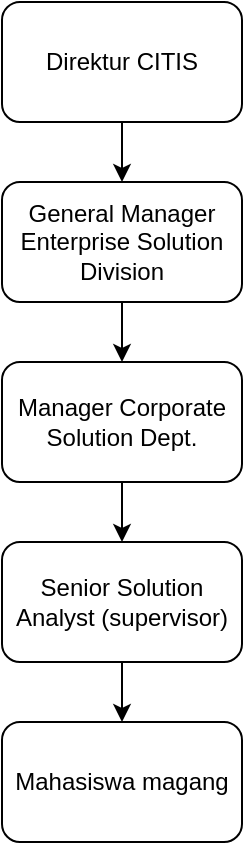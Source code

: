 <mxfile version="21.0.8" type="github">
  <diagram name="Page-1" id="g9tGDpRoGS3dgJO48hkw">
    <mxGraphModel dx="794" dy="462" grid="1" gridSize="10" guides="1" tooltips="1" connect="1" arrows="1" fold="1" page="1" pageScale="1" pageWidth="850" pageHeight="1100" math="0" shadow="0">
      <root>
        <mxCell id="0" />
        <mxCell id="1" parent="0" />
        <mxCell id="70ae-vwAF2dr5YIWQHD4-9" style="edgeStyle=orthogonalEdgeStyle;rounded=0;orthogonalLoop=1;jettySize=auto;html=1;entryX=0.5;entryY=0;entryDx=0;entryDy=0;" edge="1" parent="1" source="70ae-vwAF2dr5YIWQHD4-1" target="70ae-vwAF2dr5YIWQHD4-2">
          <mxGeometry relative="1" as="geometry" />
        </mxCell>
        <mxCell id="70ae-vwAF2dr5YIWQHD4-1" value="Direktur CITIS" style="rounded=1;whiteSpace=wrap;html=1;" vertex="1" parent="1">
          <mxGeometry x="350" y="100" width="120" height="60" as="geometry" />
        </mxCell>
        <mxCell id="70ae-vwAF2dr5YIWQHD4-10" style="edgeStyle=orthogonalEdgeStyle;rounded=0;orthogonalLoop=1;jettySize=auto;html=1;entryX=0.5;entryY=0;entryDx=0;entryDy=0;" edge="1" parent="1" source="70ae-vwAF2dr5YIWQHD4-2" target="70ae-vwAF2dr5YIWQHD4-3">
          <mxGeometry relative="1" as="geometry" />
        </mxCell>
        <mxCell id="70ae-vwAF2dr5YIWQHD4-2" value="General Manager Enterprise Solution Division" style="rounded=1;whiteSpace=wrap;html=1;" vertex="1" parent="1">
          <mxGeometry x="350" y="190" width="120" height="60" as="geometry" />
        </mxCell>
        <mxCell id="70ae-vwAF2dr5YIWQHD4-5" value="" style="edgeStyle=orthogonalEdgeStyle;rounded=0;orthogonalLoop=1;jettySize=auto;html=1;" edge="1" parent="1" source="70ae-vwAF2dr5YIWQHD4-3" target="70ae-vwAF2dr5YIWQHD4-4">
          <mxGeometry relative="1" as="geometry" />
        </mxCell>
        <mxCell id="70ae-vwAF2dr5YIWQHD4-3" value="Manager Corporate Solution Dept." style="rounded=1;whiteSpace=wrap;html=1;" vertex="1" parent="1">
          <mxGeometry x="350" y="280" width="120" height="60" as="geometry" />
        </mxCell>
        <mxCell id="70ae-vwAF2dr5YIWQHD4-7" value="" style="edgeStyle=orthogonalEdgeStyle;rounded=0;orthogonalLoop=1;jettySize=auto;html=1;" edge="1" parent="1" source="70ae-vwAF2dr5YIWQHD4-4" target="70ae-vwAF2dr5YIWQHD4-6">
          <mxGeometry relative="1" as="geometry" />
        </mxCell>
        <mxCell id="70ae-vwAF2dr5YIWQHD4-4" value="Senior Solution Analyst (supervisor)" style="whiteSpace=wrap;html=1;rounded=1;" vertex="1" parent="1">
          <mxGeometry x="350" y="370" width="120" height="60" as="geometry" />
        </mxCell>
        <mxCell id="70ae-vwAF2dr5YIWQHD4-6" value="Mahasiswa magang" style="whiteSpace=wrap;html=1;rounded=1;" vertex="1" parent="1">
          <mxGeometry x="350" y="460" width="120" height="60" as="geometry" />
        </mxCell>
      </root>
    </mxGraphModel>
  </diagram>
</mxfile>
